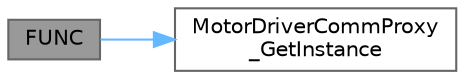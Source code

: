 digraph "FUNC"
{
 // LATEX_PDF_SIZE
  bgcolor="transparent";
  edge [fontname=Helvetica,fontsize=10,labelfontname=Helvetica,labelfontsize=10];
  node [fontname=Helvetica,fontsize=10,shape=box,height=0.2,width=0.4];
  rankdir="LR";
  Node1 [id="Node000001",label="FUNC",height=0.2,width=0.4,color="gray40", fillcolor="grey60", style="filled", fontcolor="black",tooltip="Function to update the indicator in the MotorDriverCommProxy."];
  Node1 -> Node2 [id="edge1_Node000001_Node000002",color="steelblue1",style="solid",tooltip=" "];
  Node2 [id="Node000002",label="MotorDriverCommProxy\l_GetInstance",height=0.2,width=0.4,color="grey40", fillcolor="white", style="filled",URL="$_motor_driver_comm_proxy_8c.html#acb76e66a14549311f511cbcd6028c127",tooltip="Prototype to get an instance of the MotorDriverCommProxy class using the Singleton pattern."];
}

